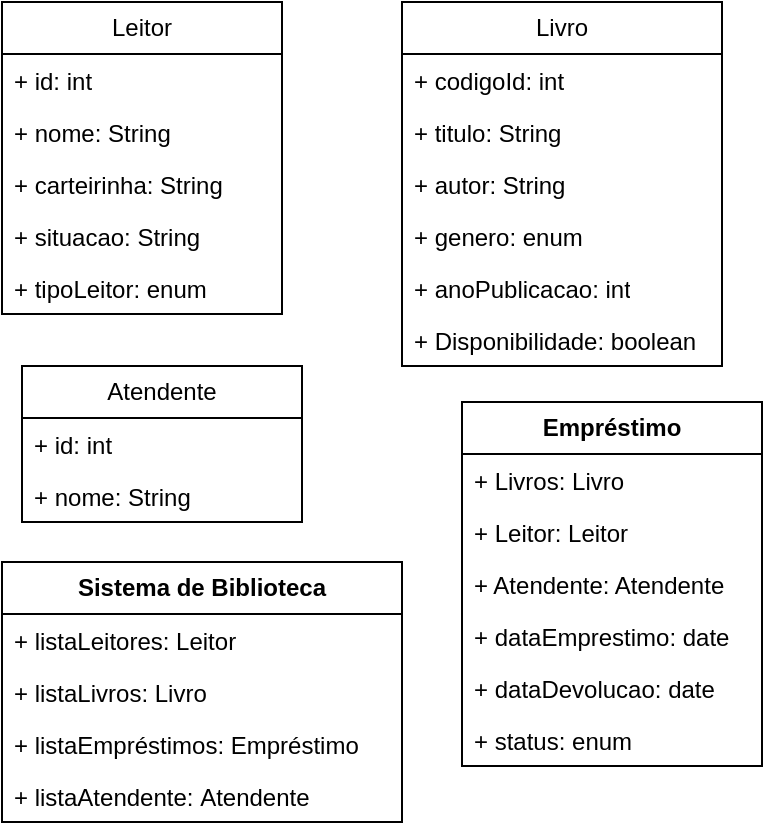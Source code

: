 <mxfile version="22.0.2" type="device">
  <diagram id="C5RBs43oDa-KdzZeNtuy" name="Page-1">
    <mxGraphModel dx="785" dy="443" grid="1" gridSize="10" guides="1" tooltips="1" connect="1" arrows="1" fold="1" page="1" pageScale="1" pageWidth="827" pageHeight="1169" math="0" shadow="0">
      <root>
        <mxCell id="WIyWlLk6GJQsqaUBKTNV-0" />
        <mxCell id="WIyWlLk6GJQsqaUBKTNV-1" parent="WIyWlLk6GJQsqaUBKTNV-0" />
        <mxCell id="x-IznOeN-FEyHuKNJbjW-5" value="Leitor" style="swimlane;fontStyle=0;childLayout=stackLayout;horizontal=1;startSize=26;fillColor=none;horizontalStack=0;resizeParent=1;resizeParentMax=0;resizeLast=0;collapsible=1;marginBottom=0;whiteSpace=wrap;html=1;" vertex="1" parent="WIyWlLk6GJQsqaUBKTNV-1">
          <mxGeometry x="120" y="40" width="140" height="156" as="geometry" />
        </mxCell>
        <mxCell id="x-IznOeN-FEyHuKNJbjW-6" value="+ id: int" style="text;strokeColor=none;fillColor=none;align=left;verticalAlign=top;spacingLeft=4;spacingRight=4;overflow=hidden;rotatable=0;points=[[0,0.5],[1,0.5]];portConstraint=eastwest;whiteSpace=wrap;html=1;" vertex="1" parent="x-IznOeN-FEyHuKNJbjW-5">
          <mxGeometry y="26" width="140" height="26" as="geometry" />
        </mxCell>
        <mxCell id="x-IznOeN-FEyHuKNJbjW-7" value="+ nome: String" style="text;strokeColor=none;fillColor=none;align=left;verticalAlign=top;spacingLeft=4;spacingRight=4;overflow=hidden;rotatable=0;points=[[0,0.5],[1,0.5]];portConstraint=eastwest;whiteSpace=wrap;html=1;" vertex="1" parent="x-IznOeN-FEyHuKNJbjW-5">
          <mxGeometry y="52" width="140" height="26" as="geometry" />
        </mxCell>
        <mxCell id="x-IznOeN-FEyHuKNJbjW-25" value="+ carteirinha: String" style="text;strokeColor=none;fillColor=none;align=left;verticalAlign=top;spacingLeft=4;spacingRight=4;overflow=hidden;rotatable=0;points=[[0,0.5],[1,0.5]];portConstraint=eastwest;whiteSpace=wrap;html=1;" vertex="1" parent="x-IznOeN-FEyHuKNJbjW-5">
          <mxGeometry y="78" width="140" height="26" as="geometry" />
        </mxCell>
        <mxCell id="x-IznOeN-FEyHuKNJbjW-8" value="+ situacao: String" style="text;strokeColor=none;fillColor=none;align=left;verticalAlign=top;spacingLeft=4;spacingRight=4;overflow=hidden;rotatable=0;points=[[0,0.5],[1,0.5]];portConstraint=eastwest;whiteSpace=wrap;html=1;" vertex="1" parent="x-IznOeN-FEyHuKNJbjW-5">
          <mxGeometry y="104" width="140" height="26" as="geometry" />
        </mxCell>
        <mxCell id="x-IznOeN-FEyHuKNJbjW-26" value="+ tipoLeitor: enum" style="text;strokeColor=none;fillColor=none;align=left;verticalAlign=top;spacingLeft=4;spacingRight=4;overflow=hidden;rotatable=0;points=[[0,0.5],[1,0.5]];portConstraint=eastwest;whiteSpace=wrap;html=1;" vertex="1" parent="x-IznOeN-FEyHuKNJbjW-5">
          <mxGeometry y="130" width="140" height="26" as="geometry" />
        </mxCell>
        <mxCell id="x-IznOeN-FEyHuKNJbjW-13" value="Livro" style="swimlane;fontStyle=0;childLayout=stackLayout;horizontal=1;startSize=26;fillColor=none;horizontalStack=0;resizeParent=1;resizeParentMax=0;resizeLast=0;collapsible=1;marginBottom=0;whiteSpace=wrap;html=1;" vertex="1" parent="WIyWlLk6GJQsqaUBKTNV-1">
          <mxGeometry x="320" y="40" width="160" height="182" as="geometry" />
        </mxCell>
        <mxCell id="x-IznOeN-FEyHuKNJbjW-14" value="+ codigoId: int" style="text;strokeColor=none;fillColor=none;align=left;verticalAlign=top;spacingLeft=4;spacingRight=4;overflow=hidden;rotatable=0;points=[[0,0.5],[1,0.5]];portConstraint=eastwest;whiteSpace=wrap;html=1;" vertex="1" parent="x-IznOeN-FEyHuKNJbjW-13">
          <mxGeometry y="26" width="160" height="26" as="geometry" />
        </mxCell>
        <mxCell id="x-IznOeN-FEyHuKNJbjW-15" value="+ titulo: String" style="text;strokeColor=none;fillColor=none;align=left;verticalAlign=top;spacingLeft=4;spacingRight=4;overflow=hidden;rotatable=0;points=[[0,0.5],[1,0.5]];portConstraint=eastwest;whiteSpace=wrap;html=1;" vertex="1" parent="x-IznOeN-FEyHuKNJbjW-13">
          <mxGeometry y="52" width="160" height="26" as="geometry" />
        </mxCell>
        <mxCell id="x-IznOeN-FEyHuKNJbjW-27" value="+ autor: String" style="text;strokeColor=none;fillColor=none;align=left;verticalAlign=top;spacingLeft=4;spacingRight=4;overflow=hidden;rotatable=0;points=[[0,0.5],[1,0.5]];portConstraint=eastwest;whiteSpace=wrap;html=1;" vertex="1" parent="x-IznOeN-FEyHuKNJbjW-13">
          <mxGeometry y="78" width="160" height="26" as="geometry" />
        </mxCell>
        <mxCell id="x-IznOeN-FEyHuKNJbjW-28" value="+ genero: enum" style="text;strokeColor=none;fillColor=none;align=left;verticalAlign=top;spacingLeft=4;spacingRight=4;overflow=hidden;rotatable=0;points=[[0,0.5],[1,0.5]];portConstraint=eastwest;whiteSpace=wrap;html=1;" vertex="1" parent="x-IznOeN-FEyHuKNJbjW-13">
          <mxGeometry y="104" width="160" height="26" as="geometry" />
        </mxCell>
        <mxCell id="x-IznOeN-FEyHuKNJbjW-29" value="+ anoPublicacao: int" style="text;strokeColor=none;fillColor=none;align=left;verticalAlign=top;spacingLeft=4;spacingRight=4;overflow=hidden;rotatable=0;points=[[0,0.5],[1,0.5]];portConstraint=eastwest;whiteSpace=wrap;html=1;" vertex="1" parent="x-IznOeN-FEyHuKNJbjW-13">
          <mxGeometry y="130" width="160" height="26" as="geometry" />
        </mxCell>
        <mxCell id="x-IznOeN-FEyHuKNJbjW-16" value="+ Disponibilidade: boolean" style="text;strokeColor=none;fillColor=none;align=left;verticalAlign=top;spacingLeft=4;spacingRight=4;overflow=hidden;rotatable=0;points=[[0,0.5],[1,0.5]];portConstraint=eastwest;whiteSpace=wrap;html=1;" vertex="1" parent="x-IznOeN-FEyHuKNJbjW-13">
          <mxGeometry y="156" width="160" height="26" as="geometry" />
        </mxCell>
        <mxCell id="x-IznOeN-FEyHuKNJbjW-17" value="&lt;strong&gt;Empréstimo&lt;/strong&gt;" style="swimlane;fontStyle=0;childLayout=stackLayout;horizontal=1;startSize=26;fillColor=none;horizontalStack=0;resizeParent=1;resizeParentMax=0;resizeLast=0;collapsible=1;marginBottom=0;whiteSpace=wrap;html=1;" vertex="1" parent="WIyWlLk6GJQsqaUBKTNV-1">
          <mxGeometry x="350" y="240" width="150" height="182" as="geometry" />
        </mxCell>
        <mxCell id="x-IznOeN-FEyHuKNJbjW-18" value="+ Livros: Livro" style="text;strokeColor=none;fillColor=none;align=left;verticalAlign=top;spacingLeft=4;spacingRight=4;overflow=hidden;rotatable=0;points=[[0,0.5],[1,0.5]];portConstraint=eastwest;whiteSpace=wrap;html=1;" vertex="1" parent="x-IznOeN-FEyHuKNJbjW-17">
          <mxGeometry y="26" width="150" height="26" as="geometry" />
        </mxCell>
        <mxCell id="x-IznOeN-FEyHuKNJbjW-19" value="+ Leitor: Leitor" style="text;strokeColor=none;fillColor=none;align=left;verticalAlign=top;spacingLeft=4;spacingRight=4;overflow=hidden;rotatable=0;points=[[0,0.5],[1,0.5]];portConstraint=eastwest;whiteSpace=wrap;html=1;" vertex="1" parent="x-IznOeN-FEyHuKNJbjW-17">
          <mxGeometry y="52" width="150" height="26" as="geometry" />
        </mxCell>
        <mxCell id="x-IznOeN-FEyHuKNJbjW-32" value="+ Atendente: Atendente" style="text;strokeColor=none;fillColor=none;align=left;verticalAlign=top;spacingLeft=4;spacingRight=4;overflow=hidden;rotatable=0;points=[[0,0.5],[1,0.5]];portConstraint=eastwest;whiteSpace=wrap;html=1;" vertex="1" parent="x-IznOeN-FEyHuKNJbjW-17">
          <mxGeometry y="78" width="150" height="26" as="geometry" />
        </mxCell>
        <mxCell id="x-IznOeN-FEyHuKNJbjW-30" value="+ dataEmprestimo: date" style="text;strokeColor=none;fillColor=none;align=left;verticalAlign=top;spacingLeft=4;spacingRight=4;overflow=hidden;rotatable=0;points=[[0,0.5],[1,0.5]];portConstraint=eastwest;whiteSpace=wrap;html=1;" vertex="1" parent="x-IznOeN-FEyHuKNJbjW-17">
          <mxGeometry y="104" width="150" height="26" as="geometry" />
        </mxCell>
        <mxCell id="x-IznOeN-FEyHuKNJbjW-31" value="+ dataDevolucao: date" style="text;strokeColor=none;fillColor=none;align=left;verticalAlign=top;spacingLeft=4;spacingRight=4;overflow=hidden;rotatable=0;points=[[0,0.5],[1,0.5]];portConstraint=eastwest;whiteSpace=wrap;html=1;" vertex="1" parent="x-IznOeN-FEyHuKNJbjW-17">
          <mxGeometry y="130" width="150" height="26" as="geometry" />
        </mxCell>
        <mxCell id="x-IznOeN-FEyHuKNJbjW-20" value="+ status: enum" style="text;strokeColor=none;fillColor=none;align=left;verticalAlign=top;spacingLeft=4;spacingRight=4;overflow=hidden;rotatable=0;points=[[0,0.5],[1,0.5]];portConstraint=eastwest;whiteSpace=wrap;html=1;" vertex="1" parent="x-IznOeN-FEyHuKNJbjW-17">
          <mxGeometry y="156" width="150" height="26" as="geometry" />
        </mxCell>
        <mxCell id="x-IznOeN-FEyHuKNJbjW-21" value="&lt;strong&gt;Sistema de Biblioteca&lt;/strong&gt;" style="swimlane;fontStyle=0;childLayout=stackLayout;horizontal=1;startSize=26;fillColor=none;horizontalStack=0;resizeParent=1;resizeParentMax=0;resizeLast=0;collapsible=1;marginBottom=0;whiteSpace=wrap;html=1;" vertex="1" parent="WIyWlLk6GJQsqaUBKTNV-1">
          <mxGeometry x="120" y="320" width="200" height="130" as="geometry" />
        </mxCell>
        <mxCell id="x-IznOeN-FEyHuKNJbjW-22" value="+ listaLeitores: Leitor" style="text;strokeColor=none;fillColor=none;align=left;verticalAlign=top;spacingLeft=4;spacingRight=4;overflow=hidden;rotatable=0;points=[[0,0.5],[1,0.5]];portConstraint=eastwest;whiteSpace=wrap;html=1;" vertex="1" parent="x-IznOeN-FEyHuKNJbjW-21">
          <mxGeometry y="26" width="200" height="26" as="geometry" />
        </mxCell>
        <mxCell id="x-IznOeN-FEyHuKNJbjW-23" value="+ listaLivros: Livro" style="text;strokeColor=none;fillColor=none;align=left;verticalAlign=top;spacingLeft=4;spacingRight=4;overflow=hidden;rotatable=0;points=[[0,0.5],[1,0.5]];portConstraint=eastwest;whiteSpace=wrap;html=1;" vertex="1" parent="x-IznOeN-FEyHuKNJbjW-21">
          <mxGeometry y="52" width="200" height="26" as="geometry" />
        </mxCell>
        <mxCell id="x-IznOeN-FEyHuKNJbjW-33" value="+ listaEmpréstimos:&amp;nbsp;&lt;span style=&quot;text-align: center;&quot;&gt;Empréstimo&lt;/span&gt;" style="text;strokeColor=none;fillColor=none;align=left;verticalAlign=top;spacingLeft=4;spacingRight=4;overflow=hidden;rotatable=0;points=[[0,0.5],[1,0.5]];portConstraint=eastwest;whiteSpace=wrap;html=1;" vertex="1" parent="x-IznOeN-FEyHuKNJbjW-21">
          <mxGeometry y="78" width="200" height="26" as="geometry" />
        </mxCell>
        <mxCell id="x-IznOeN-FEyHuKNJbjW-24" value="+ listaAtendente:&amp;nbsp;Atendente" style="text;strokeColor=none;fillColor=none;align=left;verticalAlign=top;spacingLeft=4;spacingRight=4;overflow=hidden;rotatable=0;points=[[0,0.5],[1,0.5]];portConstraint=eastwest;whiteSpace=wrap;html=1;" vertex="1" parent="x-IznOeN-FEyHuKNJbjW-21">
          <mxGeometry y="104" width="200" height="26" as="geometry" />
        </mxCell>
        <mxCell id="x-IznOeN-FEyHuKNJbjW-9" value="Atendente" style="swimlane;fontStyle=0;childLayout=stackLayout;horizontal=1;startSize=26;fillColor=none;horizontalStack=0;resizeParent=1;resizeParentMax=0;resizeLast=0;collapsible=1;marginBottom=0;whiteSpace=wrap;html=1;" vertex="1" parent="WIyWlLk6GJQsqaUBKTNV-1">
          <mxGeometry x="130" y="222" width="140" height="78" as="geometry" />
        </mxCell>
        <mxCell id="x-IznOeN-FEyHuKNJbjW-10" value="+ id: int" style="text;strokeColor=none;fillColor=none;align=left;verticalAlign=top;spacingLeft=4;spacingRight=4;overflow=hidden;rotatable=0;points=[[0,0.5],[1,0.5]];portConstraint=eastwest;whiteSpace=wrap;html=1;" vertex="1" parent="x-IznOeN-FEyHuKNJbjW-9">
          <mxGeometry y="26" width="140" height="26" as="geometry" />
        </mxCell>
        <mxCell id="x-IznOeN-FEyHuKNJbjW-11" value="+ nome: String" style="text;strokeColor=none;fillColor=none;align=left;verticalAlign=top;spacingLeft=4;spacingRight=4;overflow=hidden;rotatable=0;points=[[0,0.5],[1,0.5]];portConstraint=eastwest;whiteSpace=wrap;html=1;" vertex="1" parent="x-IznOeN-FEyHuKNJbjW-9">
          <mxGeometry y="52" width="140" height="26" as="geometry" />
        </mxCell>
      </root>
    </mxGraphModel>
  </diagram>
</mxfile>
